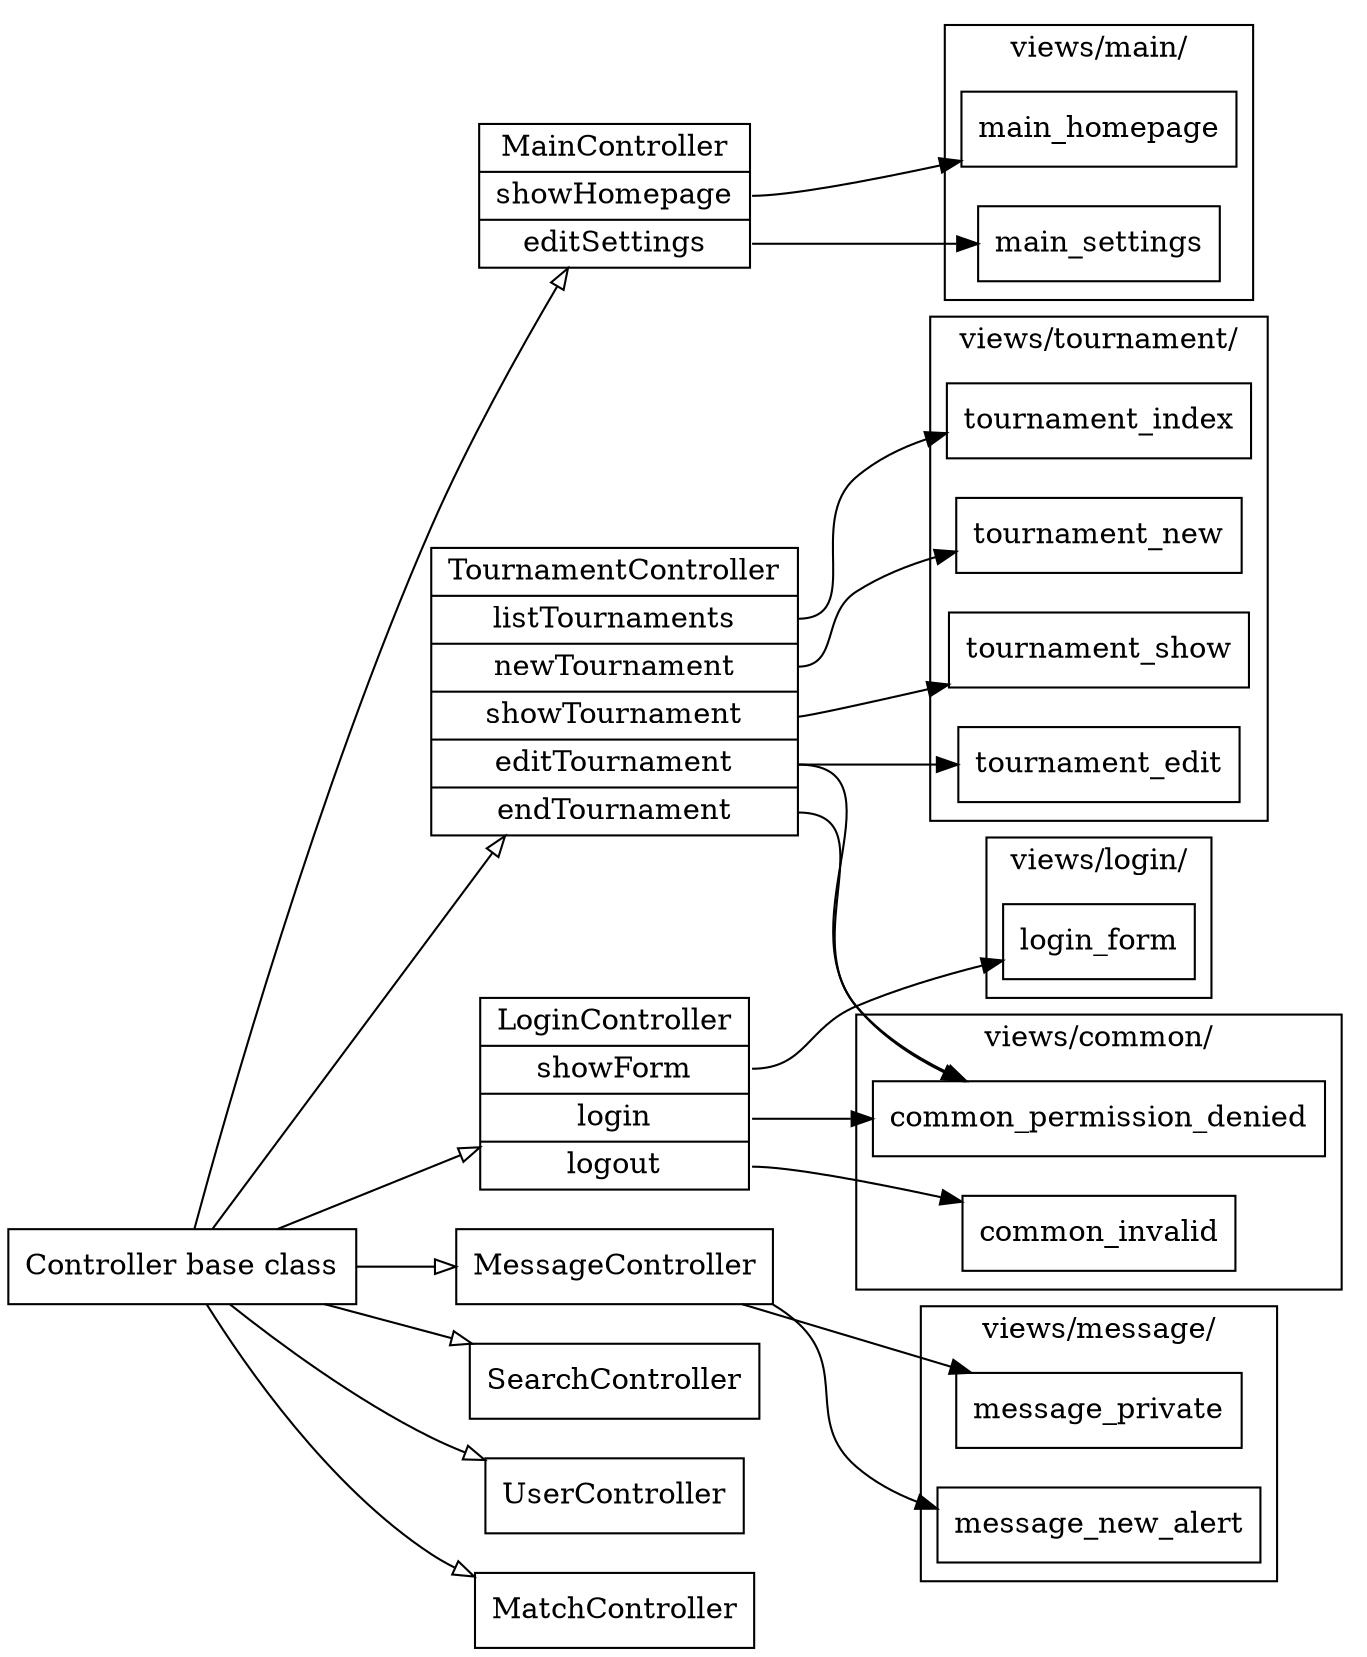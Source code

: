 digraph systemModel {
	rankdir="LR";
	node[shape="record"];
	
	BaseController[label="Controller base class"];
	#subgraph clusterControllers {
	#	label="Controllers";
		MainController[label="<name> MainController | <index> showHomepage | <edit> editSettings"];
		TournamentController[label="<name> TournamentController | <index> listTournaments | <new> newTournament | <show> showTournament | <edit> editTournament | <delete> endTournament"];
		MessageController;
		LoginController[label="<name> LoginController | <index> showForm | <login> login | <logout> logout"];
		SearchController;
		UserController;
		MatchController;
	#}
	#subgraph clusterViews {
	#	label="views/";
		subgraph clusterCommonViews {
			label="views/common/";
			common_permission_denied;
			common_invalid;
		}
		subgraph clusterMainViews {
			label="views/main/";
			main_homepage;
			main_settings;
		}
		subgraph clusterLoginViews {
			label="views/login/";
			login_form
		}
		subgraph clusterTournamentViews {
			label="views/tournament/";
			tournament_index;
			tournament_new;
			tournament_show;
			tournament_edit;
		}
		subgraph clusterMessageViews {
			label="views/message/";
			message_private;
			message_new_alert;
		}
	#}

	BaseController -> MainController[arrowhead="onormal"];
	MainController:index -> main_homepage;
	MainController:edit -> main_settings;

	BaseController -> TournamentController[arrowhead="onormal"];
	TournamentController:index -> tournament_index;
	TournamentController:new -> tournament_new;
	TournamentController:show -> tournament_show;
	TournamentController:edit -> tournament_edit;
	TournamentController:edit -> common_permission_denied;
	TournamentController:delete -> common_permission_denied;

	BaseController -> MessageController[arrowhead="onormal"];
	MessageController -> message_private;
	MessageController -> message_new_alert;


	BaseController -> LoginController[arrowhead="onormal"];
	LoginController:index -> login_form;
	LoginController:login -> common_permission_denied;
	LoginController:logout -> common_invalid;

	BaseController -> SearchController[arrowhead="onormal"];
	
	BaseController -> UserController[arrowhead="onormal"];
	
	BaseController -> MatchController[arrowhead="onormal"];

}
